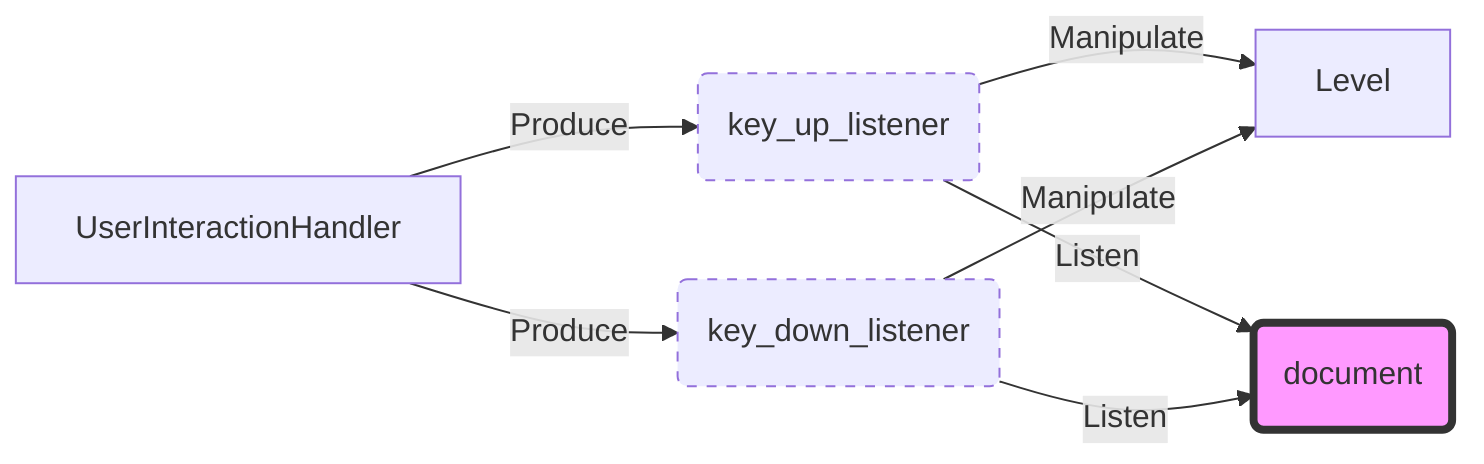 graph LR
A[UserInteractionHandler] -->|Produce| B(key_up_listener)
A -->|Produce| C(key_down_listener)
B -->|Manipulate| D[Level]
C -->|Manipulate| D[Level]
B -->|Listen| E(document)
C -->|Listen| E
style E fill:#f9f,stroke:#333,stroke-width:4px
style B stroke-dasharray: 5, 5;
style C stroke-dasharray: 5, 5;